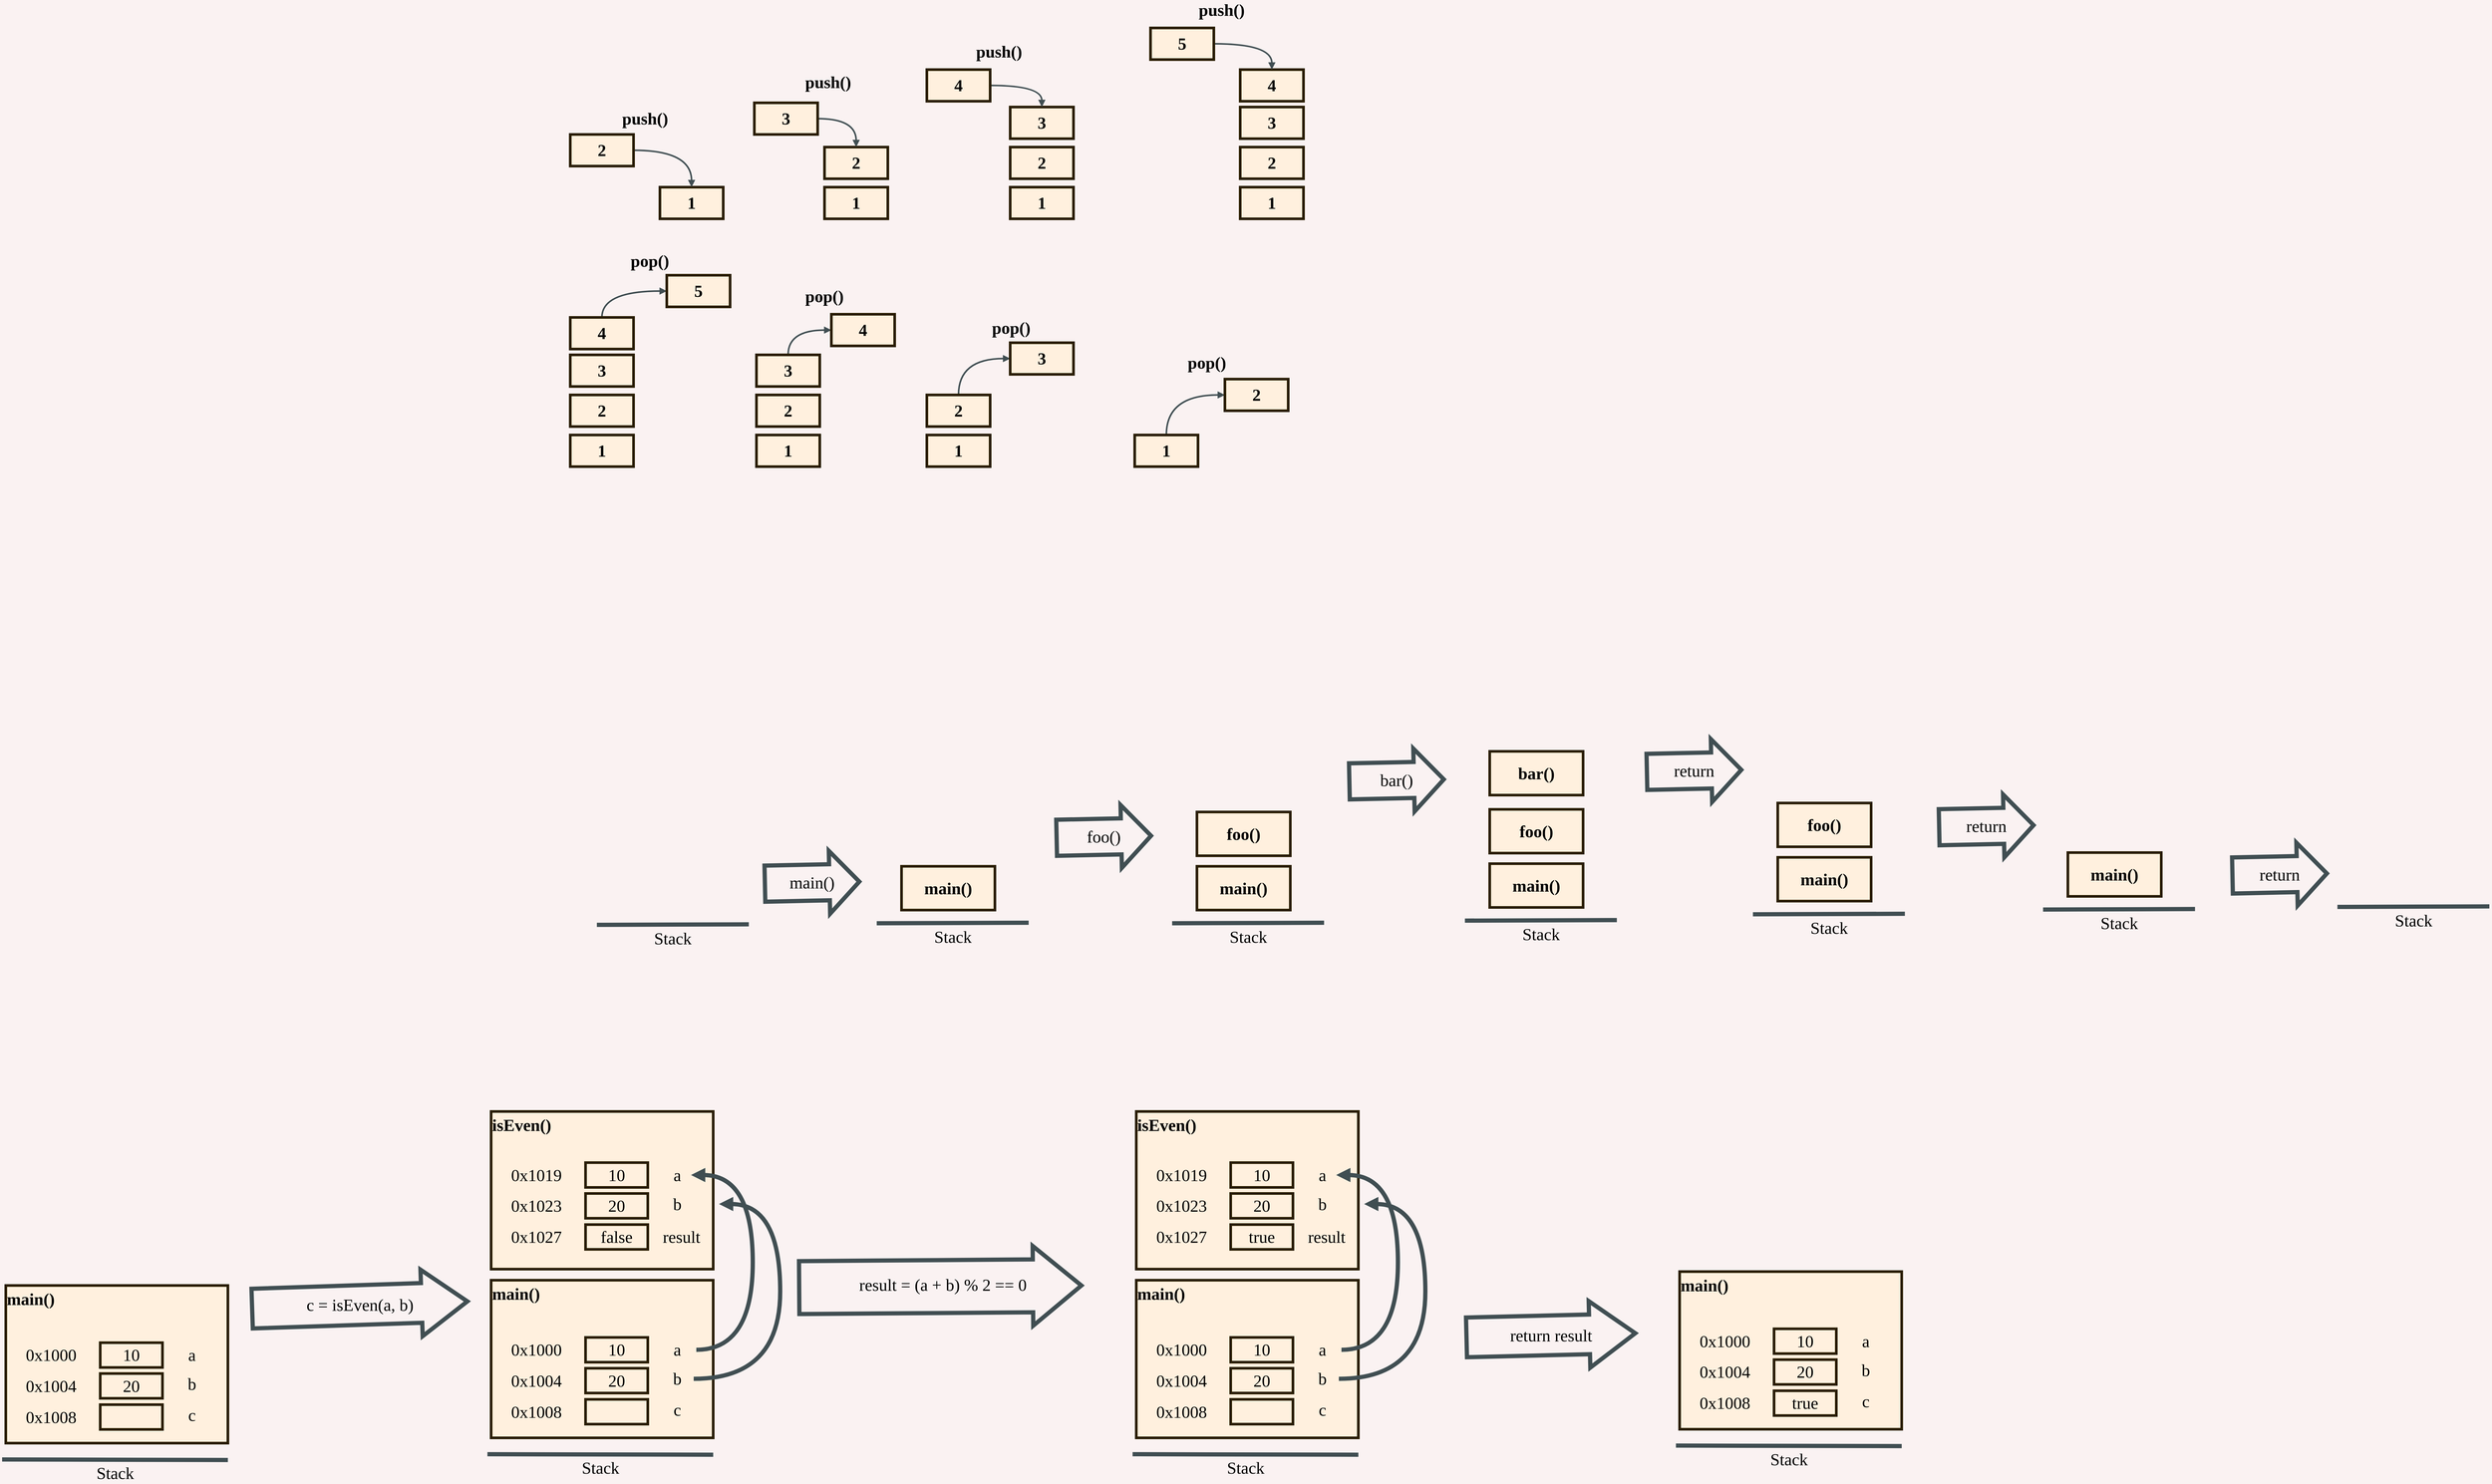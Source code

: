 <mxfile version="20.0.4" type="github">
  <diagram id="hXrJHykNK_w1q5rY7eCk" name="Page-1">
    <mxGraphModel dx="6703" dy="3787" grid="0" gridSize="10" guides="1" tooltips="1" connect="1" arrows="1" fold="1" page="1" pageScale="1" pageWidth="850" pageHeight="1100" background="#FAF2F2" math="0" shadow="0">
      <root>
        <mxCell id="0" />
        <mxCell id="1" parent="0" />
        <mxCell id="pmCEqVnquUUghloOuYzt-1" value="1" style="rounded=0;whiteSpace=wrap;html=1;fillColor=#FFF0DE;strokeColor=#291D00;strokeWidth=5;fontFamily=Lexend Exa;fontSource=https%3A%2F%2Ffonts.googleapis.com%2Fcss%3Ffamily%3DLexend%2BExa;fontSize=32;fontStyle=1" vertex="1" parent="1">
          <mxGeometry x="-654" y="428" width="120" height="60" as="geometry" />
        </mxCell>
        <mxCell id="pmCEqVnquUUghloOuYzt-2" value="1" style="rounded=0;whiteSpace=wrap;html=1;fillColor=#FFF0DE;strokeColor=#291D00;strokeWidth=5;fontFamily=Lexend Exa;fontSource=https%3A%2F%2Ffonts.googleapis.com%2Fcss%3Ffamily%3DLexend%2BExa;fontSize=32;fontStyle=1" vertex="1" parent="1">
          <mxGeometry x="-342" y="428" width="120" height="60" as="geometry" />
        </mxCell>
        <mxCell id="pmCEqVnquUUghloOuYzt-4" style="edgeStyle=orthogonalEdgeStyle;rounded=0;orthogonalLoop=1;jettySize=auto;html=1;exitX=1;exitY=0.5;exitDx=0;exitDy=0;entryX=0.5;entryY=0;entryDx=0;entryDy=0;fontFamily=Lexend Exa;fontSource=https%3A%2F%2Ffonts.googleapis.com%2Fcss%3Ffamily%3DLexend%2BExa;fontSize=32;curved=1;strokeWidth=3;endArrow=block;endFill=1;strokeColor=#404E52;" edge="1" parent="1" source="pmCEqVnquUUghloOuYzt-3" target="pmCEqVnquUUghloOuYzt-1">
          <mxGeometry relative="1" as="geometry" />
        </mxCell>
        <mxCell id="pmCEqVnquUUghloOuYzt-3" value="2" style="rounded=0;whiteSpace=wrap;html=1;fillColor=#FFF0DE;strokeColor=#291D00;strokeWidth=5;fontFamily=Lexend Exa;fontSource=https%3A%2F%2Ffonts.googleapis.com%2Fcss%3Ffamily%3DLexend%2BExa;fontSize=32;fontStyle=1" vertex="1" parent="1">
          <mxGeometry x="-824" y="328" width="120" height="60" as="geometry" />
        </mxCell>
        <mxCell id="pmCEqVnquUUghloOuYzt-5" value="2" style="rounded=0;whiteSpace=wrap;html=1;fillColor=#FFF0DE;strokeColor=#291D00;strokeWidth=5;fontFamily=Lexend Exa;fontSource=https%3A%2F%2Ffonts.googleapis.com%2Fcss%3Ffamily%3DLexend%2BExa;fontSize=32;fontStyle=1" vertex="1" parent="1">
          <mxGeometry x="-342" y="352" width="120" height="60" as="geometry" />
        </mxCell>
        <mxCell id="pmCEqVnquUUghloOuYzt-7" style="edgeStyle=orthogonalEdgeStyle;curved=1;rounded=0;orthogonalLoop=1;jettySize=auto;html=1;exitX=1;exitY=0.5;exitDx=0;exitDy=0;entryX=0.5;entryY=0;entryDx=0;entryDy=0;fontFamily=Lexend Exa;fontSource=https%3A%2F%2Ffonts.googleapis.com%2Fcss%3Ffamily%3DLexend%2BExa;fontSize=32;endArrow=block;endFill=1;strokeColor=#404E52;strokeWidth=3;" edge="1" parent="1" source="pmCEqVnquUUghloOuYzt-6" target="pmCEqVnquUUghloOuYzt-5">
          <mxGeometry relative="1" as="geometry" />
        </mxCell>
        <mxCell id="pmCEqVnquUUghloOuYzt-6" value="3" style="rounded=0;whiteSpace=wrap;html=1;fillColor=#FFF0DE;strokeColor=#291D00;strokeWidth=5;fontFamily=Lexend Exa;fontSource=https%3A%2F%2Ffonts.googleapis.com%2Fcss%3Ffamily%3DLexend%2BExa;fontSize=32;fontStyle=1" vertex="1" parent="1">
          <mxGeometry x="-475" y="268" width="120" height="60" as="geometry" />
        </mxCell>
        <mxCell id="pmCEqVnquUUghloOuYzt-8" value="1" style="rounded=0;whiteSpace=wrap;html=1;fillColor=#FFF0DE;strokeColor=#291D00;strokeWidth=5;fontFamily=Lexend Exa;fontSource=https%3A%2F%2Ffonts.googleapis.com%2Fcss%3Ffamily%3DLexend%2BExa;fontSize=32;fontStyle=1" vertex="1" parent="1">
          <mxGeometry x="10" y="428" width="120" height="60" as="geometry" />
        </mxCell>
        <mxCell id="pmCEqVnquUUghloOuYzt-9" value="2" style="rounded=0;whiteSpace=wrap;html=1;fillColor=#FFF0DE;strokeColor=#291D00;strokeWidth=5;fontFamily=Lexend Exa;fontSource=https%3A%2F%2Ffonts.googleapis.com%2Fcss%3Ffamily%3DLexend%2BExa;fontSize=32;fontStyle=1" vertex="1" parent="1">
          <mxGeometry x="10" y="352" width="120" height="60" as="geometry" />
        </mxCell>
        <mxCell id="pmCEqVnquUUghloOuYzt-10" value="3" style="rounded=0;whiteSpace=wrap;html=1;fillColor=#FFF0DE;strokeColor=#291D00;strokeWidth=5;fontFamily=Lexend Exa;fontSource=https%3A%2F%2Ffonts.googleapis.com%2Fcss%3Ffamily%3DLexend%2BExa;fontSize=32;fontStyle=1" vertex="1" parent="1">
          <mxGeometry x="10" y="276" width="120" height="60" as="geometry" />
        </mxCell>
        <mxCell id="pmCEqVnquUUghloOuYzt-12" style="edgeStyle=orthogonalEdgeStyle;curved=1;rounded=0;orthogonalLoop=1;jettySize=auto;html=1;entryX=0.5;entryY=0;entryDx=0;entryDy=0;fontFamily=Lexend Exa;fontSource=https%3A%2F%2Ffonts.googleapis.com%2Fcss%3Ffamily%3DLexend%2BExa;fontSize=32;endArrow=block;endFill=1;strokeColor=#404E52;strokeWidth=3;" edge="1" parent="1" source="pmCEqVnquUUghloOuYzt-11" target="pmCEqVnquUUghloOuYzt-10">
          <mxGeometry relative="1" as="geometry" />
        </mxCell>
        <mxCell id="pmCEqVnquUUghloOuYzt-11" value="4" style="rounded=0;whiteSpace=wrap;html=1;fillColor=#FFF0DE;strokeColor=#291D00;strokeWidth=5;fontFamily=Lexend Exa;fontSource=https%3A%2F%2Ffonts.googleapis.com%2Fcss%3Ffamily%3DLexend%2BExa;fontSize=32;fontStyle=1" vertex="1" parent="1">
          <mxGeometry x="-148" y="205" width="120" height="60" as="geometry" />
        </mxCell>
        <mxCell id="pmCEqVnquUUghloOuYzt-13" value="1" style="rounded=0;whiteSpace=wrap;html=1;fillColor=#FFF0DE;strokeColor=#291D00;strokeWidth=5;fontFamily=Lexend Exa;fontSource=https%3A%2F%2Ffonts.googleapis.com%2Fcss%3Ffamily%3DLexend%2BExa;fontSize=32;fontStyle=1" vertex="1" parent="1">
          <mxGeometry x="446" y="428" width="120" height="60" as="geometry" />
        </mxCell>
        <mxCell id="pmCEqVnquUUghloOuYzt-14" value="2" style="rounded=0;whiteSpace=wrap;html=1;fillColor=#FFF0DE;strokeColor=#291D00;strokeWidth=5;fontFamily=Lexend Exa;fontSource=https%3A%2F%2Ffonts.googleapis.com%2Fcss%3Ffamily%3DLexend%2BExa;fontSize=32;fontStyle=1" vertex="1" parent="1">
          <mxGeometry x="446" y="352" width="120" height="60" as="geometry" />
        </mxCell>
        <mxCell id="pmCEqVnquUUghloOuYzt-15" value="3" style="rounded=0;whiteSpace=wrap;html=1;fillColor=#FFF0DE;strokeColor=#291D00;strokeWidth=5;fontFamily=Lexend Exa;fontSource=https%3A%2F%2Ffonts.googleapis.com%2Fcss%3Ffamily%3DLexend%2BExa;fontSize=32;fontStyle=1" vertex="1" parent="1">
          <mxGeometry x="446" y="276" width="120" height="60" as="geometry" />
        </mxCell>
        <mxCell id="pmCEqVnquUUghloOuYzt-16" value="4" style="rounded=0;whiteSpace=wrap;html=1;fillColor=#FFF0DE;strokeColor=#291D00;strokeWidth=5;fontFamily=Lexend Exa;fontSource=https%3A%2F%2Ffonts.googleapis.com%2Fcss%3Ffamily%3DLexend%2BExa;fontSize=32;fontStyle=1" vertex="1" parent="1">
          <mxGeometry x="446" y="205" width="120" height="60" as="geometry" />
        </mxCell>
        <mxCell id="pmCEqVnquUUghloOuYzt-18" style="edgeStyle=orthogonalEdgeStyle;curved=1;rounded=0;orthogonalLoop=1;jettySize=auto;html=1;entryX=0.5;entryY=0;entryDx=0;entryDy=0;fontFamily=Lexend Exa;fontSource=https%3A%2F%2Ffonts.googleapis.com%2Fcss%3Ffamily%3DLexend%2BExa;fontSize=32;endArrow=block;endFill=1;strokeColor=#404E52;strokeWidth=3;" edge="1" parent="1" source="pmCEqVnquUUghloOuYzt-17" target="pmCEqVnquUUghloOuYzt-16">
          <mxGeometry relative="1" as="geometry" />
        </mxCell>
        <mxCell id="pmCEqVnquUUghloOuYzt-17" value="5" style="rounded=0;whiteSpace=wrap;html=1;fillColor=#FFF0DE;strokeColor=#291D00;strokeWidth=5;fontFamily=Lexend Exa;fontSource=https%3A%2F%2Ffonts.googleapis.com%2Fcss%3Ffamily%3DLexend%2BExa;fontSize=32;fontStyle=1" vertex="1" parent="1">
          <mxGeometry x="276" y="126" width="120" height="60" as="geometry" />
        </mxCell>
        <mxCell id="pmCEqVnquUUghloOuYzt-19" value="push()" style="text;html=1;strokeColor=none;fillColor=none;align=center;verticalAlign=middle;whiteSpace=wrap;rounded=0;fontFamily=Lexend Exa;fontSource=https%3A%2F%2Ffonts.googleapis.com%2Fcss%3Ffamily%3DLexend%2BExa;fontSize=32;fontStyle=1" vertex="1" parent="1">
          <mxGeometry x="-759" y="283" width="154" height="30" as="geometry" />
        </mxCell>
        <mxCell id="pmCEqVnquUUghloOuYzt-20" value="push()" style="text;html=1;strokeColor=none;fillColor=none;align=center;verticalAlign=middle;whiteSpace=wrap;rounded=0;fontFamily=Lexend Exa;fontSource=https%3A%2F%2Ffonts.googleapis.com%2Fcss%3Ffamily%3DLexend%2BExa;fontSize=32;fontStyle=1" vertex="1" parent="1">
          <mxGeometry x="-412" y="214" width="154" height="30" as="geometry" />
        </mxCell>
        <mxCell id="pmCEqVnquUUghloOuYzt-21" value="push()" style="text;html=1;strokeColor=none;fillColor=none;align=center;verticalAlign=middle;whiteSpace=wrap;rounded=0;fontFamily=Lexend Exa;fontSource=https%3A%2F%2Ffonts.googleapis.com%2Fcss%3Ffamily%3DLexend%2BExa;fontSize=32;fontStyle=1" vertex="1" parent="1">
          <mxGeometry x="-88" y="156" width="154" height="30" as="geometry" />
        </mxCell>
        <mxCell id="pmCEqVnquUUghloOuYzt-22" value="push()" style="text;html=1;strokeColor=none;fillColor=none;align=center;verticalAlign=middle;whiteSpace=wrap;rounded=0;fontFamily=Lexend Exa;fontSource=https%3A%2F%2Ffonts.googleapis.com%2Fcss%3Ffamily%3DLexend%2BExa;fontSize=32;fontStyle=1" vertex="1" parent="1">
          <mxGeometry x="334" y="77" width="154" height="30" as="geometry" />
        </mxCell>
        <mxCell id="pmCEqVnquUUghloOuYzt-45" value="1" style="rounded=0;whiteSpace=wrap;html=1;fillColor=#FFF0DE;strokeColor=#291D00;strokeWidth=5;fontFamily=Lexend Exa;fontSource=https%3A%2F%2Ffonts.googleapis.com%2Fcss%3Ffamily%3DLexend%2BExa;fontSize=32;fontStyle=1" vertex="1" parent="1">
          <mxGeometry x="-824" y="898" width="120" height="60" as="geometry" />
        </mxCell>
        <mxCell id="pmCEqVnquUUghloOuYzt-46" value="2" style="rounded=0;whiteSpace=wrap;html=1;fillColor=#FFF0DE;strokeColor=#291D00;strokeWidth=5;fontFamily=Lexend Exa;fontSource=https%3A%2F%2Ffonts.googleapis.com%2Fcss%3Ffamily%3DLexend%2BExa;fontSize=32;fontStyle=1" vertex="1" parent="1">
          <mxGeometry x="-824" y="822" width="120" height="60" as="geometry" />
        </mxCell>
        <mxCell id="pmCEqVnquUUghloOuYzt-47" value="3" style="rounded=0;whiteSpace=wrap;html=1;fillColor=#FFF0DE;strokeColor=#291D00;strokeWidth=5;fontFamily=Lexend Exa;fontSource=https%3A%2F%2Ffonts.googleapis.com%2Fcss%3Ffamily%3DLexend%2BExa;fontSize=32;fontStyle=1" vertex="1" parent="1">
          <mxGeometry x="-824" y="746" width="120" height="60" as="geometry" />
        </mxCell>
        <mxCell id="pmCEqVnquUUghloOuYzt-51" style="edgeStyle=orthogonalEdgeStyle;curved=1;rounded=0;orthogonalLoop=1;jettySize=auto;html=1;entryX=0;entryY=0.5;entryDx=0;entryDy=0;fontFamily=Lexend Exa;fontSource=https%3A%2F%2Ffonts.googleapis.com%2Fcss%3Ffamily%3DLexend%2BExa;fontSize=32;endArrow=block;endFill=1;strokeColor=#404E52;strokeWidth=3;exitX=0.5;exitY=0;exitDx=0;exitDy=0;" edge="1" parent="1" source="pmCEqVnquUUghloOuYzt-48" target="pmCEqVnquUUghloOuYzt-50">
          <mxGeometry relative="1" as="geometry" />
        </mxCell>
        <mxCell id="pmCEqVnquUUghloOuYzt-48" value="4" style="rounded=0;whiteSpace=wrap;html=1;fillColor=#FFF0DE;strokeColor=#291D00;strokeWidth=5;fontFamily=Lexend Exa;fontSource=https%3A%2F%2Ffonts.googleapis.com%2Fcss%3Ffamily%3DLexend%2BExa;fontSize=32;fontStyle=1" vertex="1" parent="1">
          <mxGeometry x="-824" y="675" width="120" height="60" as="geometry" />
        </mxCell>
        <mxCell id="pmCEqVnquUUghloOuYzt-50" value="5" style="rounded=0;whiteSpace=wrap;html=1;fillColor=#FFF0DE;strokeColor=#291D00;strokeWidth=5;fontFamily=Lexend Exa;fontSource=https%3A%2F%2Ffonts.googleapis.com%2Fcss%3Ffamily%3DLexend%2BExa;fontSize=32;fontStyle=1" vertex="1" parent="1">
          <mxGeometry x="-641" y="595" width="120" height="60" as="geometry" />
        </mxCell>
        <mxCell id="pmCEqVnquUUghloOuYzt-52" value="1" style="rounded=0;whiteSpace=wrap;html=1;fillColor=#FFF0DE;strokeColor=#291D00;strokeWidth=5;fontFamily=Lexend Exa;fontSource=https%3A%2F%2Ffonts.googleapis.com%2Fcss%3Ffamily%3DLexend%2BExa;fontSize=32;fontStyle=1" vertex="1" parent="1">
          <mxGeometry x="-471" y="898" width="120" height="60" as="geometry" />
        </mxCell>
        <mxCell id="pmCEqVnquUUghloOuYzt-53" value="2" style="rounded=0;whiteSpace=wrap;html=1;fillColor=#FFF0DE;strokeColor=#291D00;strokeWidth=5;fontFamily=Lexend Exa;fontSource=https%3A%2F%2Ffonts.googleapis.com%2Fcss%3Ffamily%3DLexend%2BExa;fontSize=32;fontStyle=1" vertex="1" parent="1">
          <mxGeometry x="-471" y="822" width="120" height="60" as="geometry" />
        </mxCell>
        <mxCell id="pmCEqVnquUUghloOuYzt-56" style="edgeStyle=orthogonalEdgeStyle;curved=1;rounded=0;orthogonalLoop=1;jettySize=auto;html=1;entryX=0;entryY=0.5;entryDx=0;entryDy=0;fontFamily=Lexend Exa;fontSource=https%3A%2F%2Ffonts.googleapis.com%2Fcss%3Ffamily%3DLexend%2BExa;fontSize=32;endArrow=block;endFill=1;strokeColor=#404E52;strokeWidth=3;exitX=0.5;exitY=0;exitDx=0;exitDy=0;" edge="1" parent="1" source="pmCEqVnquUUghloOuYzt-54" target="pmCEqVnquUUghloOuYzt-55">
          <mxGeometry relative="1" as="geometry" />
        </mxCell>
        <mxCell id="pmCEqVnquUUghloOuYzt-54" value="3" style="rounded=0;whiteSpace=wrap;html=1;fillColor=#FFF0DE;strokeColor=#291D00;strokeWidth=5;fontFamily=Lexend Exa;fontSource=https%3A%2F%2Ffonts.googleapis.com%2Fcss%3Ffamily%3DLexend%2BExa;fontSize=32;fontStyle=1" vertex="1" parent="1">
          <mxGeometry x="-471" y="746" width="120" height="60" as="geometry" />
        </mxCell>
        <mxCell id="pmCEqVnquUUghloOuYzt-55" value="4" style="rounded=0;whiteSpace=wrap;html=1;fillColor=#FFF0DE;strokeColor=#291D00;strokeWidth=5;fontFamily=Lexend Exa;fontSource=https%3A%2F%2Ffonts.googleapis.com%2Fcss%3Ffamily%3DLexend%2BExa;fontSize=32;fontStyle=1" vertex="1" parent="1">
          <mxGeometry x="-329" y="669" width="120" height="60" as="geometry" />
        </mxCell>
        <mxCell id="pmCEqVnquUUghloOuYzt-58" value="1" style="rounded=0;whiteSpace=wrap;html=1;fillColor=#FFF0DE;strokeColor=#291D00;strokeWidth=5;fontFamily=Lexend Exa;fontSource=https%3A%2F%2Ffonts.googleapis.com%2Fcss%3Ffamily%3DLexend%2BExa;fontSize=32;fontStyle=1" vertex="1" parent="1">
          <mxGeometry x="-148" y="898" width="120" height="60" as="geometry" />
        </mxCell>
        <mxCell id="pmCEqVnquUUghloOuYzt-61" style="edgeStyle=orthogonalEdgeStyle;curved=1;rounded=0;orthogonalLoop=1;jettySize=auto;html=1;entryX=0;entryY=0.5;entryDx=0;entryDy=0;fontFamily=Lexend Exa;fontSource=https%3A%2F%2Ffonts.googleapis.com%2Fcss%3Ffamily%3DLexend%2BExa;fontSize=32;endArrow=block;endFill=1;strokeColor=#404E52;strokeWidth=3;exitX=0.5;exitY=0;exitDx=0;exitDy=0;" edge="1" parent="1" source="pmCEqVnquUUghloOuYzt-59" target="pmCEqVnquUUghloOuYzt-60">
          <mxGeometry relative="1" as="geometry" />
        </mxCell>
        <mxCell id="pmCEqVnquUUghloOuYzt-59" value="2" style="rounded=0;whiteSpace=wrap;html=1;fillColor=#FFF0DE;strokeColor=#291D00;strokeWidth=5;fontFamily=Lexend Exa;fontSource=https%3A%2F%2Ffonts.googleapis.com%2Fcss%3Ffamily%3DLexend%2BExa;fontSize=32;fontStyle=1" vertex="1" parent="1">
          <mxGeometry x="-148" y="822" width="120" height="60" as="geometry" />
        </mxCell>
        <mxCell id="pmCEqVnquUUghloOuYzt-60" value="3" style="rounded=0;whiteSpace=wrap;html=1;fillColor=#FFF0DE;strokeColor=#291D00;strokeWidth=5;fontFamily=Lexend Exa;fontSource=https%3A%2F%2Ffonts.googleapis.com%2Fcss%3Ffamily%3DLexend%2BExa;fontSize=32;fontStyle=1" vertex="1" parent="1">
          <mxGeometry x="10" y="723" width="120" height="60" as="geometry" />
        </mxCell>
        <mxCell id="pmCEqVnquUUghloOuYzt-64" style="edgeStyle=orthogonalEdgeStyle;curved=1;rounded=0;orthogonalLoop=1;jettySize=auto;html=1;entryX=0;entryY=0.5;entryDx=0;entryDy=0;fontFamily=Lexend Exa;fontSource=https%3A%2F%2Ffonts.googleapis.com%2Fcss%3Ffamily%3DLexend%2BExa;fontSize=32;endArrow=block;endFill=1;strokeColor=#404E52;strokeWidth=3;exitX=0.5;exitY=0;exitDx=0;exitDy=0;" edge="1" parent="1" source="pmCEqVnquUUghloOuYzt-62" target="pmCEqVnquUUghloOuYzt-63">
          <mxGeometry relative="1" as="geometry" />
        </mxCell>
        <mxCell id="pmCEqVnquUUghloOuYzt-62" value="1" style="rounded=0;whiteSpace=wrap;html=1;fillColor=#FFF0DE;strokeColor=#291D00;strokeWidth=5;fontFamily=Lexend Exa;fontSource=https%3A%2F%2Ffonts.googleapis.com%2Fcss%3Ffamily%3DLexend%2BExa;fontSize=32;fontStyle=1" vertex="1" parent="1">
          <mxGeometry x="246" y="898" width="120" height="60" as="geometry" />
        </mxCell>
        <mxCell id="pmCEqVnquUUghloOuYzt-63" value="2" style="rounded=0;whiteSpace=wrap;html=1;fillColor=#FFF0DE;strokeColor=#291D00;strokeWidth=5;fontFamily=Lexend Exa;fontSource=https%3A%2F%2Ffonts.googleapis.com%2Fcss%3Ffamily%3DLexend%2BExa;fontSize=32;fontStyle=1" vertex="1" parent="1">
          <mxGeometry x="417" y="792" width="120" height="60" as="geometry" />
        </mxCell>
        <mxCell id="pmCEqVnquUUghloOuYzt-65" value="pop()" style="text;html=1;strokeColor=none;fillColor=none;align=center;verticalAlign=middle;whiteSpace=wrap;rounded=0;fontFamily=Lexend Exa;fontSource=https%3A%2F%2Ffonts.googleapis.com%2Fcss%3Ffamily%3DLexend%2BExa;fontSize=32;fontStyle=1" vertex="1" parent="1">
          <mxGeometry x="-750" y="553" width="154" height="30" as="geometry" />
        </mxCell>
        <mxCell id="pmCEqVnquUUghloOuYzt-66" value="pop()" style="text;html=1;strokeColor=none;fillColor=none;align=center;verticalAlign=middle;whiteSpace=wrap;rounded=0;fontFamily=Lexend Exa;fontSource=https%3A%2F%2Ffonts.googleapis.com%2Fcss%3Ffamily%3DLexend%2BExa;fontSize=32;fontStyle=1" vertex="1" parent="1">
          <mxGeometry x="-419" y="620" width="154" height="30" as="geometry" />
        </mxCell>
        <mxCell id="pmCEqVnquUUghloOuYzt-67" value="pop()" style="text;html=1;strokeColor=none;fillColor=none;align=center;verticalAlign=middle;whiteSpace=wrap;rounded=0;fontFamily=Lexend Exa;fontSource=https%3A%2F%2Ffonts.googleapis.com%2Fcss%3Ffamily%3DLexend%2BExa;fontSize=32;fontStyle=1" vertex="1" parent="1">
          <mxGeometry x="-65" y="680" width="154" height="30" as="geometry" />
        </mxCell>
        <mxCell id="pmCEqVnquUUghloOuYzt-68" value="pop()" style="text;html=1;strokeColor=none;fillColor=none;align=center;verticalAlign=middle;whiteSpace=wrap;rounded=0;fontFamily=Lexend Exa;fontSource=https%3A%2F%2Ffonts.googleapis.com%2Fcss%3Ffamily%3DLexend%2BExa;fontSize=32;fontStyle=1" vertex="1" parent="1">
          <mxGeometry x="306" y="746" width="154" height="30" as="geometry" />
        </mxCell>
        <mxCell id="pmCEqVnquUUghloOuYzt-69" value="main()" style="rounded=0;whiteSpace=wrap;html=1;fillColor=#FFF0DE;strokeColor=#291D00;strokeWidth=5;fontFamily=Lexend Exa;fontSource=https%3A%2F%2Ffonts.googleapis.com%2Fcss%3Ffamily%3DLexend%2BExa;fontSize=32;fontStyle=1" vertex="1" parent="1">
          <mxGeometry x="-196" y="1716" width="177" height="83" as="geometry" />
        </mxCell>
        <mxCell id="pmCEqVnquUUghloOuYzt-70" value="Stack" style="endArrow=none;html=1;rounded=0;fontFamily=Lexend Exa;fontSource=https%3A%2F%2Ffonts.googleapis.com%2Fcss%3Ffamily%3DLexend%2BExa;fontSize=32;strokeColor=#404E52;strokeWidth=8;curved=1;labelBackgroundColor=none;verticalAlign=top;" edge="1" parent="1">
          <mxGeometry width="50" height="50" relative="1" as="geometry">
            <mxPoint x="-773.5" y="1827" as="sourcePoint" />
            <mxPoint x="-485.5" y="1826" as="targetPoint" />
          </mxGeometry>
        </mxCell>
        <mxCell id="pmCEqVnquUUghloOuYzt-71" value="Stack" style="endArrow=none;html=1;rounded=0;fontFamily=Lexend Exa;fontSource=https%3A%2F%2Ffonts.googleapis.com%2Fcss%3Ffamily%3DLexend%2BExa;fontSize=32;strokeColor=#404E52;strokeWidth=8;curved=1;labelBackgroundColor=none;verticalAlign=top;" edge="1" parent="1">
          <mxGeometry width="50" height="50" relative="1" as="geometry">
            <mxPoint x="-243" y="1824" as="sourcePoint" />
            <mxPoint x="45" y="1823" as="targetPoint" />
          </mxGeometry>
        </mxCell>
        <mxCell id="pmCEqVnquUUghloOuYzt-72" value="main()" style="shape=flexArrow;endArrow=classic;html=1;rounded=0;labelBackgroundColor=none;fontFamily=Lexend Exa;fontSource=https%3A%2F%2Ffonts.googleapis.com%2Fcss%3Ffamily%3DLexend%2BExa;fontSize=32;strokeColor=#404E52;strokeWidth=8;curved=1;endWidth=42.857;endSize=16.2;width=61.429;" edge="1" parent="1">
          <mxGeometry width="50" height="50" relative="1" as="geometry">
            <mxPoint x="-459" y="1749" as="sourcePoint" />
            <mxPoint x="-272" y="1745" as="targetPoint" />
          </mxGeometry>
        </mxCell>
        <mxCell id="pmCEqVnquUUghloOuYzt-73" value="main()" style="rounded=0;whiteSpace=wrap;html=1;fillColor=#FFF0DE;strokeColor=#291D00;strokeWidth=5;fontFamily=Lexend Exa;fontSource=https%3A%2F%2Ffonts.googleapis.com%2Fcss%3Ffamily%3DLexend%2BExa;fontSize=32;fontStyle=1" vertex="1" parent="1">
          <mxGeometry x="364" y="1716" width="177" height="83" as="geometry" />
        </mxCell>
        <mxCell id="pmCEqVnquUUghloOuYzt-74" value="Stack" style="endArrow=none;html=1;rounded=0;fontFamily=Lexend Exa;fontSource=https%3A%2F%2Ffonts.googleapis.com%2Fcss%3Ffamily%3DLexend%2BExa;fontSize=32;strokeColor=#404E52;strokeWidth=8;curved=1;labelBackgroundColor=none;verticalAlign=top;" edge="1" parent="1">
          <mxGeometry width="50" height="50" relative="1" as="geometry">
            <mxPoint x="317" y="1824" as="sourcePoint" />
            <mxPoint x="605" y="1823" as="targetPoint" />
          </mxGeometry>
        </mxCell>
        <mxCell id="pmCEqVnquUUghloOuYzt-75" value="foo()" style="shape=flexArrow;endArrow=classic;html=1;rounded=0;labelBackgroundColor=none;fontFamily=Lexend Exa;fontSource=https%3A%2F%2Ffonts.googleapis.com%2Fcss%3Ffamily%3DLexend%2BExa;fontSize=32;strokeColor=#404E52;strokeWidth=8;curved=1;endWidth=42.857;endSize=16.2;width=61.429;" edge="1" parent="1">
          <mxGeometry width="50" height="50" relative="1" as="geometry">
            <mxPoint x="94" y="1662" as="sourcePoint" />
            <mxPoint x="281" y="1658" as="targetPoint" />
          </mxGeometry>
        </mxCell>
        <mxCell id="pmCEqVnquUUghloOuYzt-76" value="foo()" style="rounded=0;whiteSpace=wrap;html=1;fillColor=#FFF0DE;strokeColor=#291D00;strokeWidth=5;fontFamily=Lexend Exa;fontSource=https%3A%2F%2Ffonts.googleapis.com%2Fcss%3Ffamily%3DLexend%2BExa;fontSize=32;fontStyle=1" vertex="1" parent="1">
          <mxGeometry x="364" y="1613" width="177" height="83" as="geometry" />
        </mxCell>
        <mxCell id="pmCEqVnquUUghloOuYzt-77" value="main()" style="rounded=0;whiteSpace=wrap;html=1;fillColor=#FFF0DE;strokeColor=#291D00;strokeWidth=5;fontFamily=Lexend Exa;fontSource=https%3A%2F%2Ffonts.googleapis.com%2Fcss%3Ffamily%3DLexend%2BExa;fontSize=32;fontStyle=1" vertex="1" parent="1">
          <mxGeometry x="919" y="1711" width="177" height="83" as="geometry" />
        </mxCell>
        <mxCell id="pmCEqVnquUUghloOuYzt-78" value="Stack" style="endArrow=none;html=1;rounded=0;fontFamily=Lexend Exa;fontSource=https%3A%2F%2Ffonts.googleapis.com%2Fcss%3Ffamily%3DLexend%2BExa;fontSize=32;strokeColor=#404E52;strokeWidth=8;curved=1;labelBackgroundColor=none;verticalAlign=top;" edge="1" parent="1">
          <mxGeometry width="50" height="50" relative="1" as="geometry">
            <mxPoint x="872" y="1819" as="sourcePoint" />
            <mxPoint x="1160" y="1818" as="targetPoint" />
          </mxGeometry>
        </mxCell>
        <mxCell id="pmCEqVnquUUghloOuYzt-79" value="bar()" style="shape=flexArrow;endArrow=classic;html=1;rounded=0;labelBackgroundColor=none;fontFamily=Lexend Exa;fontSource=https%3A%2F%2Ffonts.googleapis.com%2Fcss%3Ffamily%3DLexend%2BExa;fontSize=32;strokeColor=#404E52;strokeWidth=8;curved=1;endWidth=42.857;endSize=16.2;width=61.429;" edge="1" parent="1">
          <mxGeometry width="50" height="50" relative="1" as="geometry">
            <mxPoint x="649" y="1555" as="sourcePoint" />
            <mxPoint x="836" y="1551" as="targetPoint" />
          </mxGeometry>
        </mxCell>
        <mxCell id="pmCEqVnquUUghloOuYzt-80" value="foo()" style="rounded=0;whiteSpace=wrap;html=1;fillColor=#FFF0DE;strokeColor=#291D00;strokeWidth=5;fontFamily=Lexend Exa;fontSource=https%3A%2F%2Ffonts.googleapis.com%2Fcss%3Ffamily%3DLexend%2BExa;fontSize=32;fontStyle=1" vertex="1" parent="1">
          <mxGeometry x="919" y="1608" width="177" height="83" as="geometry" />
        </mxCell>
        <mxCell id="pmCEqVnquUUghloOuYzt-81" value="bar()" style="rounded=0;whiteSpace=wrap;html=1;fillColor=#FFF0DE;strokeColor=#291D00;strokeWidth=5;fontFamily=Lexend Exa;fontSource=https%3A%2F%2Ffonts.googleapis.com%2Fcss%3Ffamily%3DLexend%2BExa;fontSize=32;fontStyle=1" vertex="1" parent="1">
          <mxGeometry x="919" y="1498" width="177" height="83" as="geometry" />
        </mxCell>
        <mxCell id="pmCEqVnquUUghloOuYzt-82" value="main()" style="rounded=0;whiteSpace=wrap;html=1;fillColor=#FFF0DE;strokeColor=#291D00;strokeWidth=5;fontFamily=Lexend Exa;fontSource=https%3A%2F%2Ffonts.googleapis.com%2Fcss%3Ffamily%3DLexend%2BExa;fontSize=32;fontStyle=1" vertex="1" parent="1">
          <mxGeometry x="1465" y="1699" width="177" height="83" as="geometry" />
        </mxCell>
        <mxCell id="pmCEqVnquUUghloOuYzt-83" value="Stack" style="endArrow=none;html=1;rounded=0;fontFamily=Lexend Exa;fontSource=https%3A%2F%2Ffonts.googleapis.com%2Fcss%3Ffamily%3DLexend%2BExa;fontSize=32;strokeColor=#404E52;strokeWidth=8;curved=1;labelBackgroundColor=none;verticalAlign=top;" edge="1" parent="1">
          <mxGeometry width="50" height="50" relative="1" as="geometry">
            <mxPoint x="1418" y="1807" as="sourcePoint" />
            <mxPoint x="1706" y="1806" as="targetPoint" />
          </mxGeometry>
        </mxCell>
        <mxCell id="pmCEqVnquUUghloOuYzt-84" value="return" style="shape=flexArrow;endArrow=classic;html=1;rounded=0;labelBackgroundColor=none;fontFamily=Lexend Exa;fontSource=https%3A%2F%2Ffonts.googleapis.com%2Fcss%3Ffamily%3DLexend%2BExa;fontSize=32;strokeColor=#404E52;strokeWidth=8;curved=1;endWidth=42.857;endSize=16.2;width=61.429;" edge="1" parent="1">
          <mxGeometry width="50" height="50" relative="1" as="geometry">
            <mxPoint x="1213" y="1537" as="sourcePoint" />
            <mxPoint x="1400" y="1533" as="targetPoint" />
          </mxGeometry>
        </mxCell>
        <mxCell id="pmCEqVnquUUghloOuYzt-85" value="foo()" style="rounded=0;whiteSpace=wrap;html=1;fillColor=#FFF0DE;strokeColor=#291D00;strokeWidth=5;fontFamily=Lexend Exa;fontSource=https%3A%2F%2Ffonts.googleapis.com%2Fcss%3Ffamily%3DLexend%2BExa;fontSize=32;fontStyle=1" vertex="1" parent="1">
          <mxGeometry x="1465" y="1596" width="177" height="83" as="geometry" />
        </mxCell>
        <mxCell id="pmCEqVnquUUghloOuYzt-87" value="main()" style="rounded=0;whiteSpace=wrap;html=1;fillColor=#FFF0DE;strokeColor=#291D00;strokeWidth=5;fontFamily=Lexend Exa;fontSource=https%3A%2F%2Ffonts.googleapis.com%2Fcss%3Ffamily%3DLexend%2BExa;fontSize=32;fontStyle=1" vertex="1" parent="1">
          <mxGeometry x="2015" y="1690" width="177" height="83" as="geometry" />
        </mxCell>
        <mxCell id="pmCEqVnquUUghloOuYzt-88" value="Stack" style="endArrow=none;html=1;rounded=0;fontFamily=Lexend Exa;fontSource=https%3A%2F%2Ffonts.googleapis.com%2Fcss%3Ffamily%3DLexend%2BExa;fontSize=32;strokeColor=#404E52;strokeWidth=8;curved=1;labelBackgroundColor=none;verticalAlign=top;" edge="1" parent="1">
          <mxGeometry width="50" height="50" relative="1" as="geometry">
            <mxPoint x="1968" y="1798" as="sourcePoint" />
            <mxPoint x="2256" y="1797" as="targetPoint" />
          </mxGeometry>
        </mxCell>
        <mxCell id="pmCEqVnquUUghloOuYzt-89" value="return" style="shape=flexArrow;endArrow=classic;html=1;rounded=0;labelBackgroundColor=none;fontFamily=Lexend Exa;fontSource=https%3A%2F%2Ffonts.googleapis.com%2Fcss%3Ffamily%3DLexend%2BExa;fontSize=32;strokeColor=#404E52;strokeWidth=8;curved=1;endWidth=42.857;endSize=16.2;width=61.429;" edge="1" parent="1">
          <mxGeometry width="50" height="50" relative="1" as="geometry">
            <mxPoint x="1767" y="1642" as="sourcePoint" />
            <mxPoint x="1954" y="1638" as="targetPoint" />
          </mxGeometry>
        </mxCell>
        <mxCell id="pmCEqVnquUUghloOuYzt-92" value="Stack" style="endArrow=none;html=1;rounded=0;fontFamily=Lexend Exa;fontSource=https%3A%2F%2Ffonts.googleapis.com%2Fcss%3Ffamily%3DLexend%2BExa;fontSize=32;strokeColor=#404E52;strokeWidth=8;curved=1;labelBackgroundColor=none;verticalAlign=top;" edge="1" parent="1">
          <mxGeometry width="50" height="50" relative="1" as="geometry">
            <mxPoint x="2526" y="1793" as="sourcePoint" />
            <mxPoint x="2814" y="1792" as="targetPoint" />
          </mxGeometry>
        </mxCell>
        <mxCell id="pmCEqVnquUUghloOuYzt-93" value="return" style="shape=flexArrow;endArrow=classic;html=1;rounded=0;labelBackgroundColor=none;fontFamily=Lexend Exa;fontSource=https%3A%2F%2Ffonts.googleapis.com%2Fcss%3Ffamily%3DLexend%2BExa;fontSize=32;strokeColor=#404E52;strokeWidth=8;curved=1;endWidth=42.857;endSize=16.2;width=61.429;" edge="1" parent="1">
          <mxGeometry width="50" height="50" relative="1" as="geometry">
            <mxPoint x="2323" y="1733.5" as="sourcePoint" />
            <mxPoint x="2510" y="1729.5" as="targetPoint" />
          </mxGeometry>
        </mxCell>
        <mxCell id="pmCEqVnquUUghloOuYzt-94" value="main()" style="rounded=0;whiteSpace=wrap;html=1;fillColor=#FFF0DE;strokeColor=#291D00;strokeWidth=5;fontFamily=Lexend Exa;fontSource=https%3A%2F%2Ffonts.googleapis.com%2Fcss%3Ffamily%3DLexend%2BExa;fontSize=32;fontStyle=1;verticalAlign=top;align=left;" vertex="1" parent="1">
          <mxGeometry x="-974" y="2501" width="421" height="299" as="geometry" />
        </mxCell>
        <mxCell id="pmCEqVnquUUghloOuYzt-95" value="Stack" style="endArrow=none;html=1;rounded=0;fontFamily=Lexend Exa;fontSource=https%3A%2F%2Ffonts.googleapis.com%2Fcss%3Ffamily%3DLexend%2BExa;fontSize=32;strokeColor=#404E52;strokeWidth=8;curved=1;labelBackgroundColor=none;verticalAlign=top;" edge="1" parent="1">
          <mxGeometry width="50" height="50" relative="1" as="geometry">
            <mxPoint x="-981" y="2831" as="sourcePoint" />
            <mxPoint x="-553" y="2832" as="targetPoint" />
          </mxGeometry>
        </mxCell>
        <mxCell id="pmCEqVnquUUghloOuYzt-96" value="0x1000" style="text;html=1;strokeColor=none;fillColor=none;align=center;verticalAlign=middle;whiteSpace=wrap;rounded=0;fontFamily=Lexend Exa;fontSource=https%3A%2F%2Ffonts.googleapis.com%2Fcss%3Ffamily%3DLexend%2BExa;fontSize=32;" vertex="1" parent="1">
          <mxGeometry x="-967" y="2618" width="158" height="30" as="geometry" />
        </mxCell>
        <mxCell id="pmCEqVnquUUghloOuYzt-97" value="0x1004" style="text;html=1;strokeColor=none;fillColor=none;align=center;verticalAlign=middle;whiteSpace=wrap;rounded=0;fontFamily=Lexend Exa;fontSource=https%3A%2F%2Ffonts.googleapis.com%2Fcss%3Ffamily%3DLexend%2BExa;fontSize=32;" vertex="1" parent="1">
          <mxGeometry x="-967" y="2676.5" width="158" height="30" as="geometry" />
        </mxCell>
        <mxCell id="pmCEqVnquUUghloOuYzt-98" value="10" style="rounded=0;whiteSpace=wrap;html=1;fontFamily=Lexend Exa;fontSource=https%3A%2F%2Ffonts.googleapis.com%2Fcss%3Ffamily%3DLexend%2BExa;fontSize=32;strokeColor=#291D00;strokeWidth=5;fillColor=#FFF0DE;" vertex="1" parent="1">
          <mxGeometry x="-795" y="2609.5" width="118" height="47" as="geometry" />
        </mxCell>
        <mxCell id="pmCEqVnquUUghloOuYzt-99" value="a" style="text;html=1;strokeColor=none;fillColor=none;align=center;verticalAlign=middle;whiteSpace=wrap;rounded=0;fontFamily=Lexend Exa;fontSource=https%3A%2F%2Ffonts.googleapis.com%2Fcss%3Ffamily%3DLexend%2BExa;fontSize=32;" vertex="1" parent="1">
          <mxGeometry x="-657" y="2618" width="72" height="30" as="geometry" />
        </mxCell>
        <mxCell id="pmCEqVnquUUghloOuYzt-100" value="20" style="rounded=0;whiteSpace=wrap;html=1;fontFamily=Lexend Exa;fontSource=https%3A%2F%2Ffonts.googleapis.com%2Fcss%3Ffamily%3DLexend%2BExa;fontSize=32;strokeColor=#291D00;strokeWidth=5;fillColor=#FFF0DE;" vertex="1" parent="1">
          <mxGeometry x="-795" y="2668" width="118" height="47" as="geometry" />
        </mxCell>
        <mxCell id="pmCEqVnquUUghloOuYzt-117" style="edgeStyle=orthogonalEdgeStyle;curved=1;rounded=0;orthogonalLoop=1;jettySize=auto;html=1;entryX=1;entryY=0.5;entryDx=0;entryDy=0;labelBackgroundColor=none;fontFamily=Lexend Exa;fontSource=https%3A%2F%2Ffonts.googleapis.com%2Fcss%3Ffamily%3DLexend%2BExa;fontSize=32;endArrow=block;endFill=1;strokeColor=#404E52;strokeWidth=8;" edge="1" parent="1" source="pmCEqVnquUUghloOuYzt-101" target="pmCEqVnquUUghloOuYzt-112">
          <mxGeometry relative="1" as="geometry">
            <Array as="points">
              <mxPoint x="-426" y="2688" />
              <mxPoint x="-426" y="2357" />
            </Array>
          </mxGeometry>
        </mxCell>
        <mxCell id="pmCEqVnquUUghloOuYzt-101" value="b" style="text;html=1;strokeColor=none;fillColor=none;align=center;verticalAlign=middle;whiteSpace=wrap;rounded=0;fontFamily=Lexend Exa;fontSource=https%3A%2F%2Ffonts.googleapis.com%2Fcss%3Ffamily%3DLexend%2BExa;fontSize=32;" vertex="1" parent="1">
          <mxGeometry x="-652" y="2673" width="62" height="30" as="geometry" />
        </mxCell>
        <mxCell id="pmCEqVnquUUghloOuYzt-102" value="0x1008" style="text;html=1;strokeColor=none;fillColor=none;align=center;verticalAlign=middle;whiteSpace=wrap;rounded=0;fontFamily=Lexend Exa;fontSource=https%3A%2F%2Ffonts.googleapis.com%2Fcss%3Ffamily%3DLexend%2BExa;fontSize=32;" vertex="1" parent="1">
          <mxGeometry x="-967" y="2735.5" width="158" height="30" as="geometry" />
        </mxCell>
        <mxCell id="pmCEqVnquUUghloOuYzt-103" value="" style="rounded=0;whiteSpace=wrap;html=1;fontFamily=Lexend Exa;fontSource=https%3A%2F%2Ffonts.googleapis.com%2Fcss%3Ffamily%3DLexend%2BExa;fontSize=32;strokeColor=#291D00;strokeWidth=5;fillColor=#FFF0DE;" vertex="1" parent="1">
          <mxGeometry x="-795" y="2727" width="118" height="47" as="geometry" />
        </mxCell>
        <mxCell id="pmCEqVnquUUghloOuYzt-104" value="c" style="text;html=1;strokeColor=none;fillColor=none;align=center;verticalAlign=middle;whiteSpace=wrap;rounded=0;fontFamily=Lexend Exa;fontSource=https%3A%2F%2Ffonts.googleapis.com%2Fcss%3Ffamily%3DLexend%2BExa;fontSize=32;" vertex="1" parent="1">
          <mxGeometry x="-700" y="2732" width="158" height="30" as="geometry" />
        </mxCell>
        <mxCell id="pmCEqVnquUUghloOuYzt-106" value="isEven()" style="rounded=0;whiteSpace=wrap;html=1;fillColor=#FFF0DE;strokeColor=#291D00;strokeWidth=5;fontFamily=Lexend Exa;fontSource=https%3A%2F%2Ffonts.googleapis.com%2Fcss%3Ffamily%3DLexend%2BExa;fontSize=32;fontStyle=1;verticalAlign=top;align=left;" vertex="1" parent="1">
          <mxGeometry x="-974" y="2181" width="421" height="299" as="geometry" />
        </mxCell>
        <mxCell id="pmCEqVnquUUghloOuYzt-107" value="0x1019" style="text;html=1;strokeColor=none;fillColor=none;align=center;verticalAlign=middle;whiteSpace=wrap;rounded=0;fontFamily=Lexend Exa;fontSource=https%3A%2F%2Ffonts.googleapis.com%2Fcss%3Ffamily%3DLexend%2BExa;fontSize=32;" vertex="1" parent="1">
          <mxGeometry x="-967" y="2286.5" width="158" height="30" as="geometry" />
        </mxCell>
        <mxCell id="pmCEqVnquUUghloOuYzt-108" value="0x1023" style="text;html=1;strokeColor=none;fillColor=none;align=center;verticalAlign=middle;whiteSpace=wrap;rounded=0;fontFamily=Lexend Exa;fontSource=https%3A%2F%2Ffonts.googleapis.com%2Fcss%3Ffamily%3DLexend%2BExa;fontSize=32;" vertex="1" parent="1">
          <mxGeometry x="-967" y="2345" width="158" height="30" as="geometry" />
        </mxCell>
        <mxCell id="pmCEqVnquUUghloOuYzt-109" value="10" style="rounded=0;whiteSpace=wrap;html=1;fontFamily=Lexend Exa;fontSource=https%3A%2F%2Ffonts.googleapis.com%2Fcss%3Ffamily%3DLexend%2BExa;fontSize=32;strokeColor=#291D00;strokeWidth=5;fillColor=#FFF0DE;" vertex="1" parent="1">
          <mxGeometry x="-795" y="2278" width="118" height="47" as="geometry" />
        </mxCell>
        <mxCell id="pmCEqVnquUUghloOuYzt-110" value="a" style="text;html=1;strokeColor=none;fillColor=none;align=center;verticalAlign=middle;whiteSpace=wrap;rounded=0;fontFamily=Lexend Exa;fontSource=https%3A%2F%2Ffonts.googleapis.com%2Fcss%3Ffamily%3DLexend%2BExa;fontSize=32;" vertex="1" parent="1">
          <mxGeometry x="-647" y="2286.5" width="52" height="30" as="geometry" />
        </mxCell>
        <mxCell id="pmCEqVnquUUghloOuYzt-111" value="20" style="rounded=0;whiteSpace=wrap;html=1;fontFamily=Lexend Exa;fontSource=https%3A%2F%2Ffonts.googleapis.com%2Fcss%3Ffamily%3DLexend%2BExa;fontSize=32;strokeColor=#291D00;strokeWidth=5;fillColor=#FFF0DE;" vertex="1" parent="1">
          <mxGeometry x="-795" y="2336.5" width="118" height="47" as="geometry" />
        </mxCell>
        <mxCell id="pmCEqVnquUUghloOuYzt-112" value="b" style="text;html=1;strokeColor=none;fillColor=none;align=center;verticalAlign=middle;whiteSpace=wrap;rounded=0;fontFamily=Lexend Exa;fontSource=https%3A%2F%2Ffonts.googleapis.com%2Fcss%3Ffamily%3DLexend%2BExa;fontSize=32;" vertex="1" parent="1">
          <mxGeometry x="-700" y="2341.5" width="158" height="30" as="geometry" />
        </mxCell>
        <mxCell id="pmCEqVnquUUghloOuYzt-113" value="0x1027" style="text;html=1;strokeColor=none;fillColor=none;align=center;verticalAlign=middle;whiteSpace=wrap;rounded=0;fontFamily=Lexend Exa;fontSource=https%3A%2F%2Ffonts.googleapis.com%2Fcss%3Ffamily%3DLexend%2BExa;fontSize=32;" vertex="1" parent="1">
          <mxGeometry x="-967" y="2404" width="158" height="30" as="geometry" />
        </mxCell>
        <mxCell id="pmCEqVnquUUghloOuYzt-114" value="false" style="rounded=0;whiteSpace=wrap;html=1;fontFamily=Lexend Exa;fontSource=https%3A%2F%2Ffonts.googleapis.com%2Fcss%3Ffamily%3DLexend%2BExa;fontSize=32;strokeColor=#291D00;strokeWidth=5;fillColor=#FFF0DE;" vertex="1" parent="1">
          <mxGeometry x="-795" y="2395.5" width="118" height="47" as="geometry" />
        </mxCell>
        <mxCell id="pmCEqVnquUUghloOuYzt-115" value="result" style="text;html=1;strokeColor=none;fillColor=none;align=center;verticalAlign=middle;whiteSpace=wrap;rounded=0;fontFamily=Lexend Exa;fontSource=https%3A%2F%2Ffonts.googleapis.com%2Fcss%3Ffamily%3DLexend%2BExa;fontSize=32;" vertex="1" parent="1">
          <mxGeometry x="-692" y="2404" width="158" height="30" as="geometry" />
        </mxCell>
        <mxCell id="pmCEqVnquUUghloOuYzt-116" style="edgeStyle=orthogonalEdgeStyle;curved=1;rounded=0;orthogonalLoop=1;jettySize=auto;html=1;exitX=1;exitY=0.5;exitDx=0;exitDy=0;entryX=1;entryY=0.5;entryDx=0;entryDy=0;labelBackgroundColor=none;fontFamily=Lexend Exa;fontSource=https%3A%2F%2Ffonts.googleapis.com%2Fcss%3Ffamily%3DLexend%2BExa;fontSize=32;endArrow=block;endFill=1;strokeColor=#404E52;strokeWidth=8;" edge="1" parent="1" source="pmCEqVnquUUghloOuYzt-99" target="pmCEqVnquUUghloOuYzt-110">
          <mxGeometry relative="1" as="geometry">
            <Array as="points">
              <mxPoint x="-478" y="2633" />
              <mxPoint x="-478" y="2302" />
            </Array>
          </mxGeometry>
        </mxCell>
        <mxCell id="pmCEqVnquUUghloOuYzt-118" value="main()" style="rounded=0;whiteSpace=wrap;html=1;fillColor=#FFF0DE;strokeColor=#291D00;strokeWidth=5;fontFamily=Lexend Exa;fontSource=https%3A%2F%2Ffonts.googleapis.com%2Fcss%3Ffamily%3DLexend%2BExa;fontSize=32;fontStyle=1;verticalAlign=top;align=left;" vertex="1" parent="1">
          <mxGeometry x="249" y="2501" width="421" height="299" as="geometry" />
        </mxCell>
        <mxCell id="pmCEqVnquUUghloOuYzt-119" value="Stack" style="endArrow=none;html=1;rounded=0;fontFamily=Lexend Exa;fontSource=https%3A%2F%2Ffonts.googleapis.com%2Fcss%3Ffamily%3DLexend%2BExa;fontSize=32;strokeColor=#404E52;strokeWidth=8;curved=1;labelBackgroundColor=none;verticalAlign=top;" edge="1" parent="1">
          <mxGeometry width="50" height="50" relative="1" as="geometry">
            <mxPoint x="242.0" y="2831.0" as="sourcePoint" />
            <mxPoint x="670" y="2832.0" as="targetPoint" />
          </mxGeometry>
        </mxCell>
        <mxCell id="pmCEqVnquUUghloOuYzt-120" value="0x1000" style="text;html=1;strokeColor=none;fillColor=none;align=center;verticalAlign=middle;whiteSpace=wrap;rounded=0;fontFamily=Lexend Exa;fontSource=https%3A%2F%2Ffonts.googleapis.com%2Fcss%3Ffamily%3DLexend%2BExa;fontSize=32;" vertex="1" parent="1">
          <mxGeometry x="256" y="2618" width="158" height="30" as="geometry" />
        </mxCell>
        <mxCell id="pmCEqVnquUUghloOuYzt-121" value="0x1004" style="text;html=1;strokeColor=none;fillColor=none;align=center;verticalAlign=middle;whiteSpace=wrap;rounded=0;fontFamily=Lexend Exa;fontSource=https%3A%2F%2Ffonts.googleapis.com%2Fcss%3Ffamily%3DLexend%2BExa;fontSize=32;" vertex="1" parent="1">
          <mxGeometry x="256" y="2676.5" width="158" height="30" as="geometry" />
        </mxCell>
        <mxCell id="pmCEqVnquUUghloOuYzt-122" value="10" style="rounded=0;whiteSpace=wrap;html=1;fontFamily=Lexend Exa;fontSource=https%3A%2F%2Ffonts.googleapis.com%2Fcss%3Ffamily%3DLexend%2BExa;fontSize=32;strokeColor=#291D00;strokeWidth=5;fillColor=#FFF0DE;" vertex="1" parent="1">
          <mxGeometry x="428" y="2609.5" width="118" height="47" as="geometry" />
        </mxCell>
        <mxCell id="pmCEqVnquUUghloOuYzt-123" value="a" style="text;html=1;strokeColor=none;fillColor=none;align=center;verticalAlign=middle;whiteSpace=wrap;rounded=0;fontFamily=Lexend Exa;fontSource=https%3A%2F%2Ffonts.googleapis.com%2Fcss%3Ffamily%3DLexend%2BExa;fontSize=32;" vertex="1" parent="1">
          <mxGeometry x="566" y="2618" width="72" height="30" as="geometry" />
        </mxCell>
        <mxCell id="pmCEqVnquUUghloOuYzt-124" value="20" style="rounded=0;whiteSpace=wrap;html=1;fontFamily=Lexend Exa;fontSource=https%3A%2F%2Ffonts.googleapis.com%2Fcss%3Ffamily%3DLexend%2BExa;fontSize=32;strokeColor=#291D00;strokeWidth=5;fillColor=#FFF0DE;" vertex="1" parent="1">
          <mxGeometry x="428" y="2668" width="118" height="47" as="geometry" />
        </mxCell>
        <mxCell id="pmCEqVnquUUghloOuYzt-125" style="edgeStyle=orthogonalEdgeStyle;curved=1;rounded=0;orthogonalLoop=1;jettySize=auto;html=1;entryX=1;entryY=0.5;entryDx=0;entryDy=0;labelBackgroundColor=none;fontFamily=Lexend Exa;fontSource=https%3A%2F%2Ffonts.googleapis.com%2Fcss%3Ffamily%3DLexend%2BExa;fontSize=32;endArrow=block;endFill=1;strokeColor=#404E52;strokeWidth=8;" edge="1" source="pmCEqVnquUUghloOuYzt-126" target="pmCEqVnquUUghloOuYzt-136" parent="1">
          <mxGeometry relative="1" as="geometry">
            <Array as="points">
              <mxPoint x="797" y="2688" />
              <mxPoint x="797" y="2357" />
            </Array>
          </mxGeometry>
        </mxCell>
        <mxCell id="pmCEqVnquUUghloOuYzt-126" value="b" style="text;html=1;strokeColor=none;fillColor=none;align=center;verticalAlign=middle;whiteSpace=wrap;rounded=0;fontFamily=Lexend Exa;fontSource=https%3A%2F%2Ffonts.googleapis.com%2Fcss%3Ffamily%3DLexend%2BExa;fontSize=32;" vertex="1" parent="1">
          <mxGeometry x="571" y="2673" width="62" height="30" as="geometry" />
        </mxCell>
        <mxCell id="pmCEqVnquUUghloOuYzt-127" value="0x1008" style="text;html=1;strokeColor=none;fillColor=none;align=center;verticalAlign=middle;whiteSpace=wrap;rounded=0;fontFamily=Lexend Exa;fontSource=https%3A%2F%2Ffonts.googleapis.com%2Fcss%3Ffamily%3DLexend%2BExa;fontSize=32;" vertex="1" parent="1">
          <mxGeometry x="256" y="2735.5" width="158" height="30" as="geometry" />
        </mxCell>
        <mxCell id="pmCEqVnquUUghloOuYzt-128" value="" style="rounded=0;whiteSpace=wrap;html=1;fontFamily=Lexend Exa;fontSource=https%3A%2F%2Ffonts.googleapis.com%2Fcss%3Ffamily%3DLexend%2BExa;fontSize=32;strokeColor=#291D00;strokeWidth=5;fillColor=#FFF0DE;" vertex="1" parent="1">
          <mxGeometry x="428" y="2727" width="118" height="47" as="geometry" />
        </mxCell>
        <mxCell id="pmCEqVnquUUghloOuYzt-129" value="c" style="text;html=1;strokeColor=none;fillColor=none;align=center;verticalAlign=middle;whiteSpace=wrap;rounded=0;fontFamily=Lexend Exa;fontSource=https%3A%2F%2Ffonts.googleapis.com%2Fcss%3Ffamily%3DLexend%2BExa;fontSize=32;" vertex="1" parent="1">
          <mxGeometry x="523" y="2732" width="158" height="30" as="geometry" />
        </mxCell>
        <mxCell id="pmCEqVnquUUghloOuYzt-130" value="isEven()" style="rounded=0;whiteSpace=wrap;html=1;fillColor=#FFF0DE;strokeColor=#291D00;strokeWidth=5;fontFamily=Lexend Exa;fontSource=https%3A%2F%2Ffonts.googleapis.com%2Fcss%3Ffamily%3DLexend%2BExa;fontSize=32;fontStyle=1;verticalAlign=top;align=left;" vertex="1" parent="1">
          <mxGeometry x="249" y="2181" width="421" height="299" as="geometry" />
        </mxCell>
        <mxCell id="pmCEqVnquUUghloOuYzt-131" value="0x1019" style="text;html=1;strokeColor=none;fillColor=none;align=center;verticalAlign=middle;whiteSpace=wrap;rounded=0;fontFamily=Lexend Exa;fontSource=https%3A%2F%2Ffonts.googleapis.com%2Fcss%3Ffamily%3DLexend%2BExa;fontSize=32;" vertex="1" parent="1">
          <mxGeometry x="256" y="2286.5" width="158" height="30" as="geometry" />
        </mxCell>
        <mxCell id="pmCEqVnquUUghloOuYzt-132" value="0x1023" style="text;html=1;strokeColor=none;fillColor=none;align=center;verticalAlign=middle;whiteSpace=wrap;rounded=0;fontFamily=Lexend Exa;fontSource=https%3A%2F%2Ffonts.googleapis.com%2Fcss%3Ffamily%3DLexend%2BExa;fontSize=32;" vertex="1" parent="1">
          <mxGeometry x="256" y="2345" width="158" height="30" as="geometry" />
        </mxCell>
        <mxCell id="pmCEqVnquUUghloOuYzt-133" value="10" style="rounded=0;whiteSpace=wrap;html=1;fontFamily=Lexend Exa;fontSource=https%3A%2F%2Ffonts.googleapis.com%2Fcss%3Ffamily%3DLexend%2BExa;fontSize=32;strokeColor=#291D00;strokeWidth=5;fillColor=#FFF0DE;" vertex="1" parent="1">
          <mxGeometry x="428" y="2278" width="118" height="47" as="geometry" />
        </mxCell>
        <mxCell id="pmCEqVnquUUghloOuYzt-134" value="a" style="text;html=1;strokeColor=none;fillColor=none;align=center;verticalAlign=middle;whiteSpace=wrap;rounded=0;fontFamily=Lexend Exa;fontSource=https%3A%2F%2Ffonts.googleapis.com%2Fcss%3Ffamily%3DLexend%2BExa;fontSize=32;" vertex="1" parent="1">
          <mxGeometry x="576" y="2286.5" width="52" height="30" as="geometry" />
        </mxCell>
        <mxCell id="pmCEqVnquUUghloOuYzt-135" value="20" style="rounded=0;whiteSpace=wrap;html=1;fontFamily=Lexend Exa;fontSource=https%3A%2F%2Ffonts.googleapis.com%2Fcss%3Ffamily%3DLexend%2BExa;fontSize=32;strokeColor=#291D00;strokeWidth=5;fillColor=#FFF0DE;" vertex="1" parent="1">
          <mxGeometry x="428" y="2336.5" width="118" height="47" as="geometry" />
        </mxCell>
        <mxCell id="pmCEqVnquUUghloOuYzt-136" value="b" style="text;html=1;strokeColor=none;fillColor=none;align=center;verticalAlign=middle;whiteSpace=wrap;rounded=0;fontFamily=Lexend Exa;fontSource=https%3A%2F%2Ffonts.googleapis.com%2Fcss%3Ffamily%3DLexend%2BExa;fontSize=32;" vertex="1" parent="1">
          <mxGeometry x="523" y="2341.5" width="158" height="30" as="geometry" />
        </mxCell>
        <mxCell id="pmCEqVnquUUghloOuYzt-137" value="0x1027" style="text;html=1;strokeColor=none;fillColor=none;align=center;verticalAlign=middle;whiteSpace=wrap;rounded=0;fontFamily=Lexend Exa;fontSource=https%3A%2F%2Ffonts.googleapis.com%2Fcss%3Ffamily%3DLexend%2BExa;fontSize=32;" vertex="1" parent="1">
          <mxGeometry x="256" y="2404" width="158" height="30" as="geometry" />
        </mxCell>
        <mxCell id="pmCEqVnquUUghloOuYzt-138" value="true" style="rounded=0;whiteSpace=wrap;html=1;fontFamily=Lexend Exa;fontSource=https%3A%2F%2Ffonts.googleapis.com%2Fcss%3Ffamily%3DLexend%2BExa;fontSize=32;strokeColor=#291D00;strokeWidth=5;fillColor=#FFF0DE;" vertex="1" parent="1">
          <mxGeometry x="428" y="2395.5" width="118" height="47" as="geometry" />
        </mxCell>
        <mxCell id="pmCEqVnquUUghloOuYzt-139" value="result" style="text;html=1;strokeColor=none;fillColor=none;align=center;verticalAlign=middle;whiteSpace=wrap;rounded=0;fontFamily=Lexend Exa;fontSource=https%3A%2F%2Ffonts.googleapis.com%2Fcss%3Ffamily%3DLexend%2BExa;fontSize=32;" vertex="1" parent="1">
          <mxGeometry x="531" y="2404" width="158" height="30" as="geometry" />
        </mxCell>
        <mxCell id="pmCEqVnquUUghloOuYzt-140" style="edgeStyle=orthogonalEdgeStyle;curved=1;rounded=0;orthogonalLoop=1;jettySize=auto;html=1;exitX=1;exitY=0.5;exitDx=0;exitDy=0;entryX=1;entryY=0.5;entryDx=0;entryDy=0;labelBackgroundColor=none;fontFamily=Lexend Exa;fontSource=https%3A%2F%2Ffonts.googleapis.com%2Fcss%3Ffamily%3DLexend%2BExa;fontSize=32;endArrow=block;endFill=1;strokeColor=#404E52;strokeWidth=8;" edge="1" source="pmCEqVnquUUghloOuYzt-123" target="pmCEqVnquUUghloOuYzt-134" parent="1">
          <mxGeometry relative="1" as="geometry">
            <Array as="points">
              <mxPoint x="745" y="2633" />
              <mxPoint x="745" y="2302" />
            </Array>
          </mxGeometry>
        </mxCell>
        <mxCell id="pmCEqVnquUUghloOuYzt-141" value="&#xa;&lt;span style=&quot;color: rgb(0, 0, 0); font-family: &amp;quot;Lexend Exa&amp;quot;; font-size: 32px; font-style: normal; font-variant-ligatures: normal; font-variant-caps: normal; font-weight: 400; letter-spacing: normal; orphans: 2; text-indent: 0px; text-transform: none; widows: 2; word-spacing: 0px; -webkit-text-stroke-width: 0px; text-decoration-thickness: initial; text-decoration-style: initial; text-decoration-color: initial; float: none; display: inline !important;&quot;&gt;result = (a + b) % 2 == 0&lt;/span&gt;&#xa;&#xa;" style="shape=flexArrow;endArrow=classic;html=1;rounded=0;labelBackgroundColor=none;fontFamily=Lexend Exa;fontSource=https%3A%2F%2Ffonts.googleapis.com%2Fcss%3Ffamily%3DLexend%2BExa;fontSize=32;strokeColor=#404E52;strokeWidth=8;curved=1;endWidth=42.857;endSize=27.95;width=93.333;align=center;verticalAlign=middle;" edge="1" parent="1">
          <mxGeometry x="0.015" y="-16" width="50" height="50" relative="1" as="geometry">
            <mxPoint x="-394" y="2515" as="sourcePoint" />
            <mxPoint x="149" y="2511" as="targetPoint" />
            <mxPoint as="offset" />
          </mxGeometry>
        </mxCell>
        <mxCell id="pmCEqVnquUUghloOuYzt-143" value="main()" style="rounded=0;whiteSpace=wrap;html=1;fillColor=#FFF0DE;strokeColor=#291D00;strokeWidth=5;fontFamily=Lexend Exa;fontSource=https%3A%2F%2Ffonts.googleapis.com%2Fcss%3Ffamily%3DLexend%2BExa;fontSize=32;fontStyle=1;verticalAlign=top;align=left;" vertex="1" parent="1">
          <mxGeometry x="-1894" y="2511" width="421" height="299" as="geometry" />
        </mxCell>
        <mxCell id="pmCEqVnquUUghloOuYzt-144" value="Stack" style="endArrow=none;html=1;rounded=0;fontFamily=Lexend Exa;fontSource=https%3A%2F%2Ffonts.googleapis.com%2Fcss%3Ffamily%3DLexend%2BExa;fontSize=32;strokeColor=#404E52;strokeWidth=8;curved=1;labelBackgroundColor=none;verticalAlign=top;" edge="1" parent="1">
          <mxGeometry width="50" height="50" relative="1" as="geometry">
            <mxPoint x="-1901.0" y="2841.0" as="sourcePoint" />
            <mxPoint x="-1473" y="2842.0" as="targetPoint" />
          </mxGeometry>
        </mxCell>
        <mxCell id="pmCEqVnquUUghloOuYzt-145" value="0x1000" style="text;html=1;strokeColor=none;fillColor=none;align=center;verticalAlign=middle;whiteSpace=wrap;rounded=0;fontFamily=Lexend Exa;fontSource=https%3A%2F%2Ffonts.googleapis.com%2Fcss%3Ffamily%3DLexend%2BExa;fontSize=32;" vertex="1" parent="1">
          <mxGeometry x="-1887" y="2628" width="158" height="30" as="geometry" />
        </mxCell>
        <mxCell id="pmCEqVnquUUghloOuYzt-146" value="0x1004" style="text;html=1;strokeColor=none;fillColor=none;align=center;verticalAlign=middle;whiteSpace=wrap;rounded=0;fontFamily=Lexend Exa;fontSource=https%3A%2F%2Ffonts.googleapis.com%2Fcss%3Ffamily%3DLexend%2BExa;fontSize=32;" vertex="1" parent="1">
          <mxGeometry x="-1887" y="2686.5" width="158" height="30" as="geometry" />
        </mxCell>
        <mxCell id="pmCEqVnquUUghloOuYzt-147" value="10" style="rounded=0;whiteSpace=wrap;html=1;fontFamily=Lexend Exa;fontSource=https%3A%2F%2Ffonts.googleapis.com%2Fcss%3Ffamily%3DLexend%2BExa;fontSize=32;strokeColor=#291D00;strokeWidth=5;fillColor=#FFF0DE;" vertex="1" parent="1">
          <mxGeometry x="-1715" y="2619.5" width="118" height="47" as="geometry" />
        </mxCell>
        <mxCell id="pmCEqVnquUUghloOuYzt-148" value="a" style="text;html=1;strokeColor=none;fillColor=none;align=center;verticalAlign=middle;whiteSpace=wrap;rounded=0;fontFamily=Lexend Exa;fontSource=https%3A%2F%2Ffonts.googleapis.com%2Fcss%3Ffamily%3DLexend%2BExa;fontSize=32;" vertex="1" parent="1">
          <mxGeometry x="-1577" y="2628" width="72" height="30" as="geometry" />
        </mxCell>
        <mxCell id="pmCEqVnquUUghloOuYzt-149" value="20" style="rounded=0;whiteSpace=wrap;html=1;fontFamily=Lexend Exa;fontSource=https%3A%2F%2Ffonts.googleapis.com%2Fcss%3Ffamily%3DLexend%2BExa;fontSize=32;strokeColor=#291D00;strokeWidth=5;fillColor=#FFF0DE;" vertex="1" parent="1">
          <mxGeometry x="-1715" y="2678" width="118" height="47" as="geometry" />
        </mxCell>
        <mxCell id="pmCEqVnquUUghloOuYzt-150" value="b" style="text;html=1;strokeColor=none;fillColor=none;align=center;verticalAlign=middle;whiteSpace=wrap;rounded=0;fontFamily=Lexend Exa;fontSource=https%3A%2F%2Ffonts.googleapis.com%2Fcss%3Ffamily%3DLexend%2BExa;fontSize=32;" vertex="1" parent="1">
          <mxGeometry x="-1572" y="2683" width="62" height="30" as="geometry" />
        </mxCell>
        <mxCell id="pmCEqVnquUUghloOuYzt-151" value="0x1008" style="text;html=1;strokeColor=none;fillColor=none;align=center;verticalAlign=middle;whiteSpace=wrap;rounded=0;fontFamily=Lexend Exa;fontSource=https%3A%2F%2Ffonts.googleapis.com%2Fcss%3Ffamily%3DLexend%2BExa;fontSize=32;" vertex="1" parent="1">
          <mxGeometry x="-1887" y="2745.5" width="158" height="30" as="geometry" />
        </mxCell>
        <mxCell id="pmCEqVnquUUghloOuYzt-152" value="" style="rounded=0;whiteSpace=wrap;html=1;fontFamily=Lexend Exa;fontSource=https%3A%2F%2Ffonts.googleapis.com%2Fcss%3Ffamily%3DLexend%2BExa;fontSize=32;strokeColor=#291D00;strokeWidth=5;fillColor=#FFF0DE;" vertex="1" parent="1">
          <mxGeometry x="-1715" y="2737" width="118" height="47" as="geometry" />
        </mxCell>
        <mxCell id="pmCEqVnquUUghloOuYzt-153" value="c" style="text;html=1;strokeColor=none;fillColor=none;align=center;verticalAlign=middle;whiteSpace=wrap;rounded=0;fontFamily=Lexend Exa;fontSource=https%3A%2F%2Ffonts.googleapis.com%2Fcss%3Ffamily%3DLexend%2BExa;fontSize=32;" vertex="1" parent="1">
          <mxGeometry x="-1620" y="2742" width="158" height="30" as="geometry" />
        </mxCell>
        <mxCell id="pmCEqVnquUUghloOuYzt-154" value="c = isEven(a, b)" style="shape=flexArrow;endArrow=classic;html=1;rounded=0;labelBackgroundColor=none;fontFamily=Lexend Exa;fontSource=https%3A%2F%2Ffonts.googleapis.com%2Fcss%3Ffamily%3DLexend%2BExa;fontSize=32;strokeColor=#404E52;strokeWidth=8;curved=1;endWidth=42.857;endSize=26.283;width=68.333;" edge="1" parent="1">
          <mxGeometry width="50" height="50" relative="1" as="geometry">
            <mxPoint x="-1431" y="2555" as="sourcePoint" />
            <mxPoint x="-1015" y="2541" as="targetPoint" />
          </mxGeometry>
        </mxCell>
        <mxCell id="pmCEqVnquUUghloOuYzt-156" value="main()" style="rounded=0;whiteSpace=wrap;html=1;fillColor=#FFF0DE;strokeColor=#291D00;strokeWidth=5;fontFamily=Lexend Exa;fontSource=https%3A%2F%2Ffonts.googleapis.com%2Fcss%3Ffamily%3DLexend%2BExa;fontSize=32;fontStyle=1;verticalAlign=top;align=left;" vertex="1" parent="1">
          <mxGeometry x="1279" y="2484.67" width="421" height="299" as="geometry" />
        </mxCell>
        <mxCell id="pmCEqVnquUUghloOuYzt-157" value="Stack" style="endArrow=none;html=1;rounded=0;fontFamily=Lexend Exa;fontSource=https%3A%2F%2Ffonts.googleapis.com%2Fcss%3Ffamily%3DLexend%2BExa;fontSize=32;strokeColor=#404E52;strokeWidth=8;curved=1;labelBackgroundColor=none;verticalAlign=top;" edge="1" parent="1">
          <mxGeometry width="50" height="50" relative="1" as="geometry">
            <mxPoint x="1272" y="2814.67" as="sourcePoint" />
            <mxPoint x="1700" y="2815.67" as="targetPoint" />
          </mxGeometry>
        </mxCell>
        <mxCell id="pmCEqVnquUUghloOuYzt-158" value="0x1000" style="text;html=1;strokeColor=none;fillColor=none;align=center;verticalAlign=middle;whiteSpace=wrap;rounded=0;fontFamily=Lexend Exa;fontSource=https%3A%2F%2Ffonts.googleapis.com%2Fcss%3Ffamily%3DLexend%2BExa;fontSize=32;" vertex="1" parent="1">
          <mxGeometry x="1286" y="2601.67" width="158" height="30" as="geometry" />
        </mxCell>
        <mxCell id="pmCEqVnquUUghloOuYzt-159" value="0x1004" style="text;html=1;strokeColor=none;fillColor=none;align=center;verticalAlign=middle;whiteSpace=wrap;rounded=0;fontFamily=Lexend Exa;fontSource=https%3A%2F%2Ffonts.googleapis.com%2Fcss%3Ffamily%3DLexend%2BExa;fontSize=32;" vertex="1" parent="1">
          <mxGeometry x="1286" y="2660.17" width="158" height="30" as="geometry" />
        </mxCell>
        <mxCell id="pmCEqVnquUUghloOuYzt-160" value="10" style="rounded=0;whiteSpace=wrap;html=1;fontFamily=Lexend Exa;fontSource=https%3A%2F%2Ffonts.googleapis.com%2Fcss%3Ffamily%3DLexend%2BExa;fontSize=32;strokeColor=#291D00;strokeWidth=5;fillColor=#FFF0DE;" vertex="1" parent="1">
          <mxGeometry x="1458" y="2593.17" width="118" height="47" as="geometry" />
        </mxCell>
        <mxCell id="pmCEqVnquUUghloOuYzt-161" value="a" style="text;html=1;strokeColor=none;fillColor=none;align=center;verticalAlign=middle;whiteSpace=wrap;rounded=0;fontFamily=Lexend Exa;fontSource=https%3A%2F%2Ffonts.googleapis.com%2Fcss%3Ffamily%3DLexend%2BExa;fontSize=32;" vertex="1" parent="1">
          <mxGeometry x="1596" y="2601.67" width="72" height="30" as="geometry" />
        </mxCell>
        <mxCell id="pmCEqVnquUUghloOuYzt-162" value="20" style="rounded=0;whiteSpace=wrap;html=1;fontFamily=Lexend Exa;fontSource=https%3A%2F%2Ffonts.googleapis.com%2Fcss%3Ffamily%3DLexend%2BExa;fontSize=32;strokeColor=#291D00;strokeWidth=5;fillColor=#FFF0DE;" vertex="1" parent="1">
          <mxGeometry x="1458" y="2651.67" width="118" height="47" as="geometry" />
        </mxCell>
        <mxCell id="pmCEqVnquUUghloOuYzt-163" value="b" style="text;html=1;strokeColor=none;fillColor=none;align=center;verticalAlign=middle;whiteSpace=wrap;rounded=0;fontFamily=Lexend Exa;fontSource=https%3A%2F%2Ffonts.googleapis.com%2Fcss%3Ffamily%3DLexend%2BExa;fontSize=32;" vertex="1" parent="1">
          <mxGeometry x="1601" y="2656.67" width="62" height="30" as="geometry" />
        </mxCell>
        <mxCell id="pmCEqVnquUUghloOuYzt-164" value="0x1008" style="text;html=1;strokeColor=none;fillColor=none;align=center;verticalAlign=middle;whiteSpace=wrap;rounded=0;fontFamily=Lexend Exa;fontSource=https%3A%2F%2Ffonts.googleapis.com%2Fcss%3Ffamily%3DLexend%2BExa;fontSize=32;" vertex="1" parent="1">
          <mxGeometry x="1286" y="2719.17" width="158" height="30" as="geometry" />
        </mxCell>
        <mxCell id="pmCEqVnquUUghloOuYzt-165" value="true" style="rounded=0;whiteSpace=wrap;html=1;fontFamily=Lexend Exa;fontSource=https%3A%2F%2Ffonts.googleapis.com%2Fcss%3Ffamily%3DLexend%2BExa;fontSize=32;strokeColor=#291D00;strokeWidth=5;fillColor=#FFF0DE;" vertex="1" parent="1">
          <mxGeometry x="1458" y="2710.67" width="118" height="47" as="geometry" />
        </mxCell>
        <mxCell id="pmCEqVnquUUghloOuYzt-166" value="c" style="text;html=1;strokeColor=none;fillColor=none;align=center;verticalAlign=middle;whiteSpace=wrap;rounded=0;fontFamily=Lexend Exa;fontSource=https%3A%2F%2Ffonts.googleapis.com%2Fcss%3Ffamily%3DLexend%2BExa;fontSize=32;" vertex="1" parent="1">
          <mxGeometry x="1553" y="2715.67" width="158" height="30" as="geometry" />
        </mxCell>
        <mxCell id="pmCEqVnquUUghloOuYzt-167" value="return result" style="shape=flexArrow;endArrow=classic;html=1;rounded=0;labelBackgroundColor=none;fontFamily=Lexend Exa;fontSource=https%3A%2F%2Ffonts.googleapis.com%2Fcss%3Ffamily%3DLexend%2BExa;fontSize=32;strokeColor=#404E52;strokeWidth=8;curved=1;endWidth=42.857;endSize=26.283;width=68.333;" edge="1" parent="1">
          <mxGeometry width="50" height="50" relative="1" as="geometry">
            <mxPoint x="871" y="2609.5" as="sourcePoint" />
            <mxPoint x="1199" y="2601.5" as="targetPoint" />
          </mxGeometry>
        </mxCell>
      </root>
    </mxGraphModel>
  </diagram>
</mxfile>
